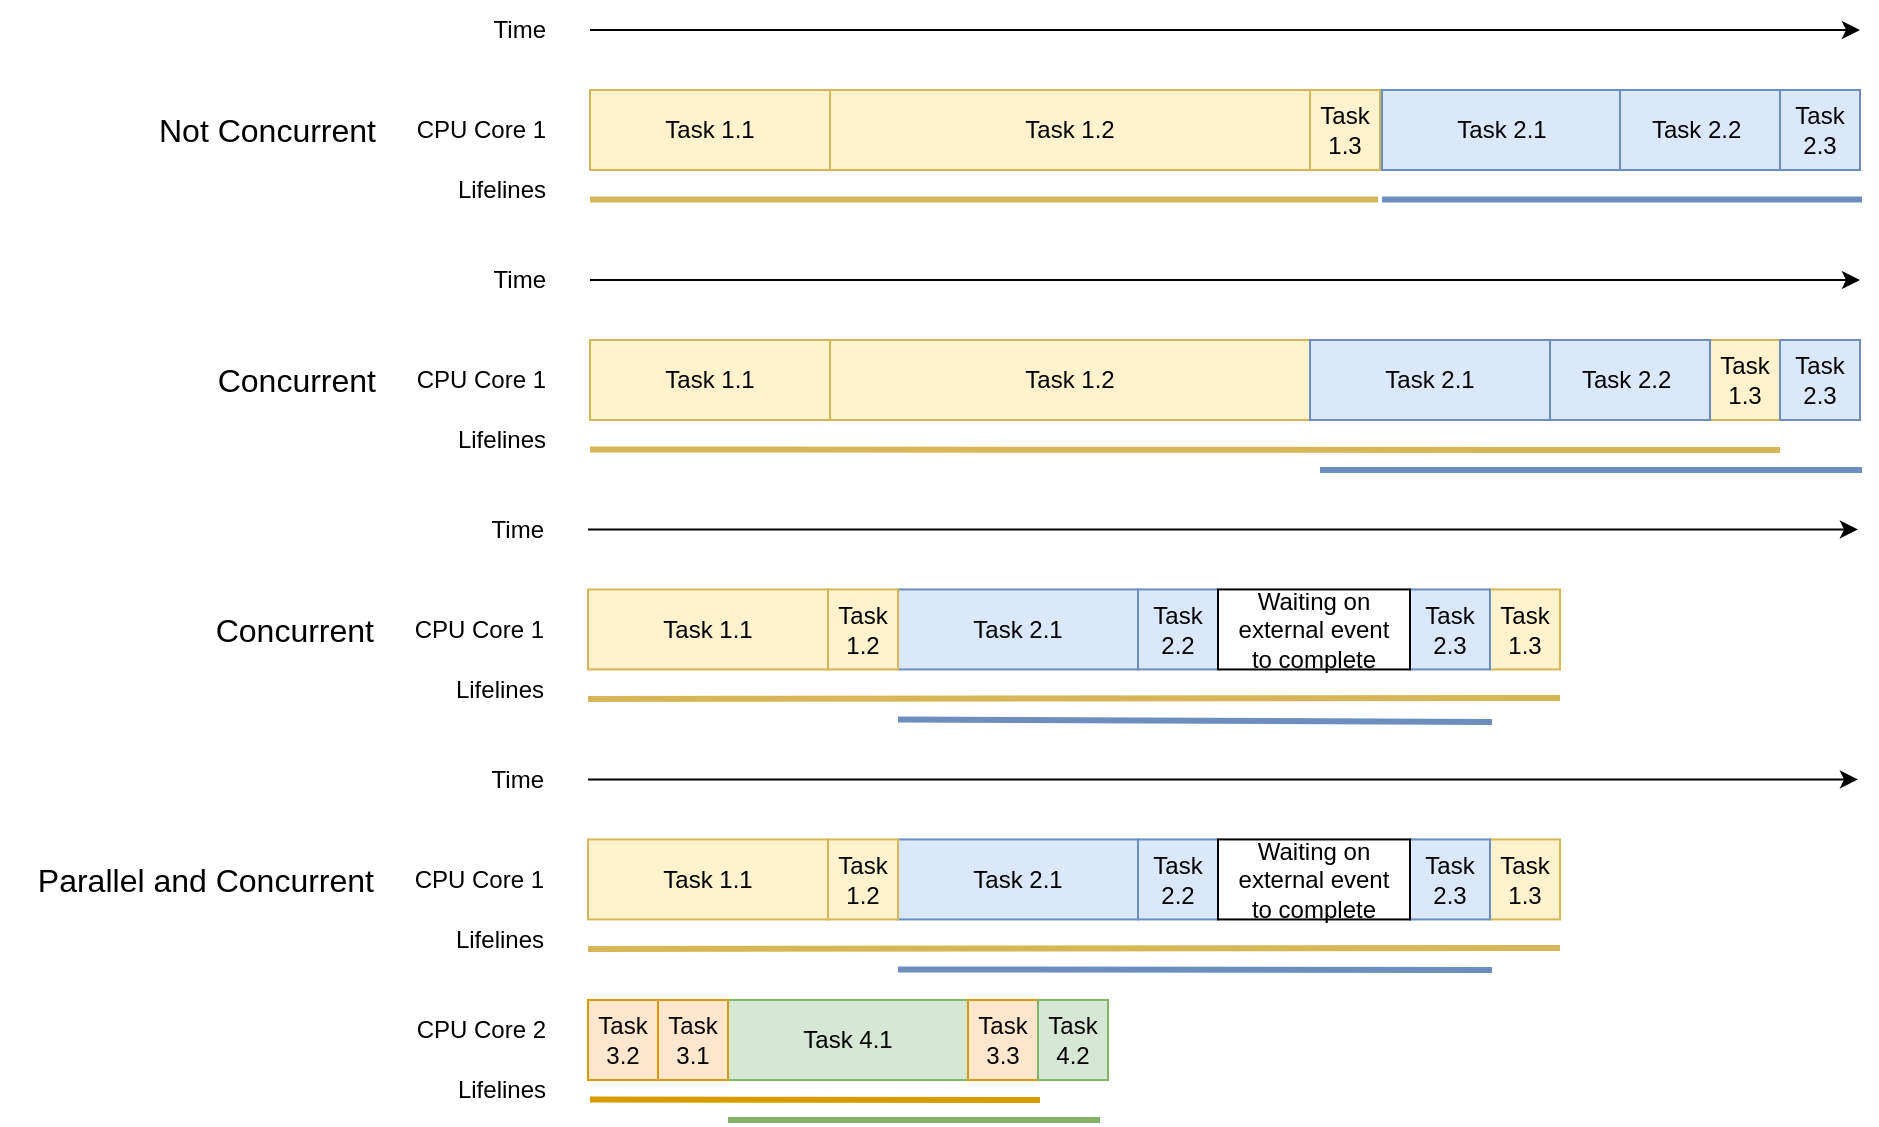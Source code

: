 <mxfile version="28.1.2">
  <diagram name="Page-1" id="Vi3fVRgGJA8oLxFjFOCm">
    <mxGraphModel dx="1818" dy="2052" grid="0" gridSize="10" guides="1" tooltips="1" connect="1" arrows="1" fold="1" page="0" pageScale="1" pageWidth="850" pageHeight="1100" math="0" shadow="0">
      <root>
        <mxCell id="0" />
        <mxCell id="1" parent="0" />
        <mxCell id="Q4ovm24aHvTZ16y9G4hr-1" value="CPU Core 1" style="text;html=1;align=right;verticalAlign=middle;whiteSpace=wrap;rounded=0;" vertex="1" parent="1">
          <mxGeometry x="-755" y="-1010" width="70" height="30" as="geometry" />
        </mxCell>
        <mxCell id="Q4ovm24aHvTZ16y9G4hr-2" value="Not Concurrent" style="text;html=1;align=right;verticalAlign=middle;whiteSpace=wrap;rounded=0;fontSize=16;" vertex="1" parent="1">
          <mxGeometry x="-890" y="-1010" width="120" height="30" as="geometry" />
        </mxCell>
        <mxCell id="Q4ovm24aHvTZ16y9G4hr-10" value="Lifelines" style="text;html=1;align=right;verticalAlign=middle;whiteSpace=wrap;rounded=0;" vertex="1" parent="1">
          <mxGeometry x="-745" y="-980" width="60" height="30" as="geometry" />
        </mxCell>
        <mxCell id="Q4ovm24aHvTZ16y9G4hr-11" value="Time" style="text;html=1;align=right;verticalAlign=middle;whiteSpace=wrap;rounded=0;rotation=0;" vertex="1" parent="1">
          <mxGeometry x="-745" y="-1060" width="60" height="30" as="geometry" />
        </mxCell>
        <mxCell id="Q4ovm24aHvTZ16y9G4hr-12" value="" style="endArrow=classic;html=1;rounded=0;" edge="1" parent="1">
          <mxGeometry width="50" height="50" relative="1" as="geometry">
            <mxPoint x="-665" y="-1045" as="sourcePoint" />
            <mxPoint x="-30" y="-1045" as="targetPoint" />
          </mxGeometry>
        </mxCell>
        <mxCell id="Q4ovm24aHvTZ16y9G4hr-235" value="Task 1.1" style="rounded=0;whiteSpace=wrap;html=1;fillColor=#fff2cc;strokeColor=#d6b656;rotation=0;" vertex="1" parent="1">
          <mxGeometry x="-665" y="-1015" width="120" height="40" as="geometry" />
        </mxCell>
        <mxCell id="Q4ovm24aHvTZ16y9G4hr-236" value="Task 1.2" style="rounded=0;whiteSpace=wrap;html=1;fillColor=#fff2cc;strokeColor=#d6b656;rotation=0;" vertex="1" parent="1">
          <mxGeometry x="-545" y="-1015" width="240" height="40" as="geometry" />
        </mxCell>
        <mxCell id="Q4ovm24aHvTZ16y9G4hr-237" value="Task 1.3" style="rounded=0;whiteSpace=wrap;html=1;fillColor=#fff2cc;strokeColor=#d6b656;rotation=0;" vertex="1" parent="1">
          <mxGeometry x="-305" y="-1015" width="35" height="40" as="geometry" />
        </mxCell>
        <mxCell id="Q4ovm24aHvTZ16y9G4hr-238" value="Task 2.1" style="rounded=0;whiteSpace=wrap;html=1;fillColor=#dae8fc;strokeColor=#6c8ebf;rotation=0;" vertex="1" parent="1">
          <mxGeometry x="-269" y="-1015" width="120" height="40" as="geometry" />
        </mxCell>
        <mxCell id="Q4ovm24aHvTZ16y9G4hr-239" value="Task 2.2&amp;nbsp;" style="rounded=0;whiteSpace=wrap;html=1;fillColor=#dae8fc;strokeColor=#6c8ebf;rotation=0;" vertex="1" parent="1">
          <mxGeometry x="-150" y="-1015" width="80" height="40" as="geometry" />
        </mxCell>
        <mxCell id="Q4ovm24aHvTZ16y9G4hr-240" value="Task 2.3" style="rounded=0;whiteSpace=wrap;html=1;fillColor=#dae8fc;strokeColor=#6c8ebf;" vertex="1" parent="1">
          <mxGeometry x="-70" y="-1015" width="40" height="40" as="geometry" />
        </mxCell>
        <mxCell id="Q4ovm24aHvTZ16y9G4hr-241" value="" style="endArrow=none;html=1;rounded=0;strokeWidth=3;fillColor=#fff2cc;strokeColor=#d6b656;" edge="1" parent="1">
          <mxGeometry width="50" height="50" relative="1" as="geometry">
            <mxPoint x="-271" y="-960.28" as="sourcePoint" />
            <mxPoint x="-665" y="-960.28" as="targetPoint" />
          </mxGeometry>
        </mxCell>
        <mxCell id="Q4ovm24aHvTZ16y9G4hr-243" value="" style="endArrow=none;html=1;rounded=0;strokeWidth=3;fillColor=#dae8fc;strokeColor=#6c8ebf;" edge="1" parent="1">
          <mxGeometry width="50" height="50" relative="1" as="geometry">
            <mxPoint x="-29" y="-960.28" as="sourcePoint" />
            <mxPoint x="-269" y="-960.28" as="targetPoint" />
          </mxGeometry>
        </mxCell>
        <mxCell id="Q4ovm24aHvTZ16y9G4hr-245" value="CPU Core 1" style="text;html=1;align=right;verticalAlign=middle;whiteSpace=wrap;rounded=0;" vertex="1" parent="1">
          <mxGeometry x="-755" y="-885" width="70" height="30" as="geometry" />
        </mxCell>
        <mxCell id="Q4ovm24aHvTZ16y9G4hr-246" value="Concurrent" style="text;html=1;align=right;verticalAlign=middle;whiteSpace=wrap;rounded=0;fontSize=16;" vertex="1" parent="1">
          <mxGeometry x="-890" y="-885" width="120" height="30" as="geometry" />
        </mxCell>
        <mxCell id="Q4ovm24aHvTZ16y9G4hr-247" value="Lifelines" style="text;html=1;align=right;verticalAlign=middle;whiteSpace=wrap;rounded=0;" vertex="1" parent="1">
          <mxGeometry x="-745" y="-855" width="60" height="30" as="geometry" />
        </mxCell>
        <mxCell id="Q4ovm24aHvTZ16y9G4hr-248" value="Time" style="text;html=1;align=right;verticalAlign=middle;whiteSpace=wrap;rounded=0;rotation=0;" vertex="1" parent="1">
          <mxGeometry x="-745" y="-935" width="60" height="30" as="geometry" />
        </mxCell>
        <mxCell id="Q4ovm24aHvTZ16y9G4hr-249" value="" style="endArrow=classic;html=1;rounded=0;" edge="1" parent="1">
          <mxGeometry width="50" height="50" relative="1" as="geometry">
            <mxPoint x="-665" y="-920" as="sourcePoint" />
            <mxPoint x="-30" y="-920" as="targetPoint" />
          </mxGeometry>
        </mxCell>
        <mxCell id="Q4ovm24aHvTZ16y9G4hr-250" value="Task 1.1" style="rounded=0;whiteSpace=wrap;html=1;fillColor=#fff2cc;strokeColor=#d6b656;rotation=0;" vertex="1" parent="1">
          <mxGeometry x="-665" y="-890" width="120" height="40" as="geometry" />
        </mxCell>
        <mxCell id="Q4ovm24aHvTZ16y9G4hr-251" value="Task 1.2" style="rounded=0;whiteSpace=wrap;html=1;fillColor=#fff2cc;strokeColor=#d6b656;rotation=0;" vertex="1" parent="1">
          <mxGeometry x="-545" y="-890" width="240" height="40" as="geometry" />
        </mxCell>
        <mxCell id="Q4ovm24aHvTZ16y9G4hr-252" value="Task 1.3" style="rounded=0;whiteSpace=wrap;html=1;fillColor=#fff2cc;strokeColor=#d6b656;rotation=0;" vertex="1" parent="1">
          <mxGeometry x="-105" y="-890" width="35" height="40" as="geometry" />
        </mxCell>
        <mxCell id="Q4ovm24aHvTZ16y9G4hr-253" value="Task 2.1" style="rounded=0;whiteSpace=wrap;html=1;fillColor=#dae8fc;strokeColor=#6c8ebf;rotation=0;" vertex="1" parent="1">
          <mxGeometry x="-305" y="-890" width="120" height="40" as="geometry" />
        </mxCell>
        <mxCell id="Q4ovm24aHvTZ16y9G4hr-254" value="Task 2.2&amp;nbsp;" style="rounded=0;whiteSpace=wrap;html=1;fillColor=#dae8fc;strokeColor=#6c8ebf;rotation=0;" vertex="1" parent="1">
          <mxGeometry x="-185" y="-890" width="80" height="40" as="geometry" />
        </mxCell>
        <mxCell id="Q4ovm24aHvTZ16y9G4hr-255" value="Task 2.3" style="rounded=0;whiteSpace=wrap;html=1;fillColor=#dae8fc;strokeColor=#6c8ebf;" vertex="1" parent="1">
          <mxGeometry x="-70" y="-890" width="40" height="40" as="geometry" />
        </mxCell>
        <mxCell id="Q4ovm24aHvTZ16y9G4hr-256" value="" style="endArrow=none;html=1;rounded=0;strokeWidth=3;fillColor=#fff2cc;strokeColor=#d6b656;" edge="1" parent="1">
          <mxGeometry width="50" height="50" relative="1" as="geometry">
            <mxPoint x="-70" y="-835" as="sourcePoint" />
            <mxPoint x="-665" y="-835.28" as="targetPoint" />
          </mxGeometry>
        </mxCell>
        <mxCell id="Q4ovm24aHvTZ16y9G4hr-257" value="" style="endArrow=none;html=1;rounded=0;strokeWidth=3;fillColor=#dae8fc;strokeColor=#6c8ebf;" edge="1" parent="1">
          <mxGeometry width="50" height="50" relative="1" as="geometry">
            <mxPoint x="-29" y="-825" as="sourcePoint" />
            <mxPoint x="-300" y="-825" as="targetPoint" />
          </mxGeometry>
        </mxCell>
        <mxCell id="Q4ovm24aHvTZ16y9G4hr-258" value="CPU Core 1" style="text;html=1;align=right;verticalAlign=middle;whiteSpace=wrap;rounded=0;" vertex="1" parent="1">
          <mxGeometry x="-756" y="-760.28" width="70" height="30" as="geometry" />
        </mxCell>
        <mxCell id="Q4ovm24aHvTZ16y9G4hr-259" value="Concurrent" style="text;html=1;align=right;verticalAlign=middle;whiteSpace=wrap;rounded=0;fontSize=16;" vertex="1" parent="1">
          <mxGeometry x="-891" y="-760.28" width="120" height="30" as="geometry" />
        </mxCell>
        <mxCell id="Q4ovm24aHvTZ16y9G4hr-260" value="Lifelines" style="text;html=1;align=right;verticalAlign=middle;whiteSpace=wrap;rounded=0;" vertex="1" parent="1">
          <mxGeometry x="-746" y="-730.28" width="60" height="30" as="geometry" />
        </mxCell>
        <mxCell id="Q4ovm24aHvTZ16y9G4hr-261" value="Time" style="text;html=1;align=right;verticalAlign=middle;whiteSpace=wrap;rounded=0;rotation=0;" vertex="1" parent="1">
          <mxGeometry x="-746" y="-810.28" width="60" height="30" as="geometry" />
        </mxCell>
        <mxCell id="Q4ovm24aHvTZ16y9G4hr-262" value="" style="endArrow=classic;html=1;rounded=0;" edge="1" parent="1">
          <mxGeometry width="50" height="50" relative="1" as="geometry">
            <mxPoint x="-666" y="-795.28" as="sourcePoint" />
            <mxPoint x="-31" y="-795.28" as="targetPoint" />
          </mxGeometry>
        </mxCell>
        <mxCell id="Q4ovm24aHvTZ16y9G4hr-263" value="Task 1.1" style="rounded=0;whiteSpace=wrap;html=1;fillColor=#fff2cc;strokeColor=#d6b656;rotation=0;" vertex="1" parent="1">
          <mxGeometry x="-666" y="-765.28" width="120" height="40" as="geometry" />
        </mxCell>
        <mxCell id="Q4ovm24aHvTZ16y9G4hr-265" value="Task 1.3" style="rounded=0;whiteSpace=wrap;html=1;fillColor=#fff2cc;strokeColor=#d6b656;rotation=0;" vertex="1" parent="1">
          <mxGeometry x="-215" y="-765.28" width="35" height="40" as="geometry" />
        </mxCell>
        <mxCell id="Q4ovm24aHvTZ16y9G4hr-266" value="Task 2.1" style="rounded=0;whiteSpace=wrap;html=1;fillColor=#dae8fc;strokeColor=#6c8ebf;rotation=0;" vertex="1" parent="1">
          <mxGeometry x="-511" y="-765.28" width="120" height="40" as="geometry" />
        </mxCell>
        <mxCell id="Q4ovm24aHvTZ16y9G4hr-268" value="Task 2.3" style="rounded=0;whiteSpace=wrap;html=1;fillColor=#dae8fc;strokeColor=#6c8ebf;" vertex="1" parent="1">
          <mxGeometry x="-255" y="-765.28" width="40" height="40" as="geometry" />
        </mxCell>
        <mxCell id="Q4ovm24aHvTZ16y9G4hr-269" value="" style="endArrow=none;html=1;rounded=0;strokeWidth=3;fillColor=#fff2cc;strokeColor=#d6b656;" edge="1" parent="1">
          <mxGeometry width="50" height="50" relative="1" as="geometry">
            <mxPoint x="-180" y="-711" as="sourcePoint" />
            <mxPoint x="-666" y="-710.56" as="targetPoint" />
          </mxGeometry>
        </mxCell>
        <mxCell id="Q4ovm24aHvTZ16y9G4hr-270" value="" style="endArrow=none;html=1;rounded=0;strokeWidth=3;fillColor=#dae8fc;strokeColor=#6c8ebf;" edge="1" parent="1">
          <mxGeometry width="50" height="50" relative="1" as="geometry">
            <mxPoint x="-214" y="-699" as="sourcePoint" />
            <mxPoint x="-511" y="-700.28" as="targetPoint" />
          </mxGeometry>
        </mxCell>
        <mxCell id="Q4ovm24aHvTZ16y9G4hr-297" value="Task 1.2" style="rounded=0;whiteSpace=wrap;html=1;fillColor=#fff2cc;strokeColor=#d6b656;rotation=0;" vertex="1" parent="1">
          <mxGeometry x="-546" y="-765.28" width="35" height="40" as="geometry" />
        </mxCell>
        <mxCell id="Q4ovm24aHvTZ16y9G4hr-298" value="Task 2.2" style="rounded=0;whiteSpace=wrap;html=1;fillColor=#dae8fc;strokeColor=#6c8ebf;" vertex="1" parent="1">
          <mxGeometry x="-391" y="-765.28" width="40" height="40" as="geometry" />
        </mxCell>
        <mxCell id="Q4ovm24aHvTZ16y9G4hr-301" value="&lt;div&gt;Waiting on external event&lt;/div&gt;&lt;div&gt;to complete&lt;/div&gt;" style="rounded=0;whiteSpace=wrap;html=1;rotation=0;" vertex="1" parent="1">
          <mxGeometry x="-351" y="-765.28" width="96" height="40" as="geometry" />
        </mxCell>
        <mxCell id="Q4ovm24aHvTZ16y9G4hr-326" value="CPU Core 1" style="text;html=1;align=right;verticalAlign=middle;whiteSpace=wrap;rounded=0;" vertex="1" parent="1">
          <mxGeometry x="-756" y="-635.28" width="70" height="30" as="geometry" />
        </mxCell>
        <mxCell id="Q4ovm24aHvTZ16y9G4hr-327" value="Parallel and Concurrent" style="text;html=1;align=right;verticalAlign=middle;whiteSpace=wrap;rounded=0;fontSize=16;" vertex="1" parent="1">
          <mxGeometry x="-960" y="-635.28" width="189" height="30" as="geometry" />
        </mxCell>
        <mxCell id="Q4ovm24aHvTZ16y9G4hr-328" value="Lifelines" style="text;html=1;align=right;verticalAlign=middle;whiteSpace=wrap;rounded=0;" vertex="1" parent="1">
          <mxGeometry x="-746" y="-605.28" width="60" height="30" as="geometry" />
        </mxCell>
        <mxCell id="Q4ovm24aHvTZ16y9G4hr-329" value="Time" style="text;html=1;align=right;verticalAlign=middle;whiteSpace=wrap;rounded=0;rotation=0;" vertex="1" parent="1">
          <mxGeometry x="-746" y="-685.28" width="60" height="30" as="geometry" />
        </mxCell>
        <mxCell id="Q4ovm24aHvTZ16y9G4hr-330" value="" style="endArrow=classic;html=1;rounded=0;" edge="1" parent="1">
          <mxGeometry width="50" height="50" relative="1" as="geometry">
            <mxPoint x="-666" y="-670.28" as="sourcePoint" />
            <mxPoint x="-31" y="-670.28" as="targetPoint" />
          </mxGeometry>
        </mxCell>
        <mxCell id="Q4ovm24aHvTZ16y9G4hr-331" value="Task 1.1" style="rounded=0;whiteSpace=wrap;html=1;fillColor=#fff2cc;strokeColor=#d6b656;rotation=0;" vertex="1" parent="1">
          <mxGeometry x="-666" y="-640.28" width="120" height="40" as="geometry" />
        </mxCell>
        <mxCell id="Q4ovm24aHvTZ16y9G4hr-332" value="Task 1.3" style="rounded=0;whiteSpace=wrap;html=1;fillColor=#fff2cc;strokeColor=#d6b656;rotation=0;" vertex="1" parent="1">
          <mxGeometry x="-215" y="-640.28" width="35" height="40" as="geometry" />
        </mxCell>
        <mxCell id="Q4ovm24aHvTZ16y9G4hr-333" value="Task 2.1" style="rounded=0;whiteSpace=wrap;html=1;fillColor=#dae8fc;strokeColor=#6c8ebf;rotation=0;" vertex="1" parent="1">
          <mxGeometry x="-511" y="-640.28" width="120" height="40" as="geometry" />
        </mxCell>
        <mxCell id="Q4ovm24aHvTZ16y9G4hr-334" value="Task 2.3" style="rounded=0;whiteSpace=wrap;html=1;fillColor=#dae8fc;strokeColor=#6c8ebf;" vertex="1" parent="1">
          <mxGeometry x="-255" y="-640.28" width="40" height="40" as="geometry" />
        </mxCell>
        <mxCell id="Q4ovm24aHvTZ16y9G4hr-335" value="" style="endArrow=none;html=1;rounded=0;strokeWidth=3;fillColor=#fff2cc;strokeColor=#d6b656;" edge="1" parent="1">
          <mxGeometry width="50" height="50" relative="1" as="geometry">
            <mxPoint x="-180" y="-586" as="sourcePoint" />
            <mxPoint x="-666" y="-585.56" as="targetPoint" />
          </mxGeometry>
        </mxCell>
        <mxCell id="Q4ovm24aHvTZ16y9G4hr-336" value="" style="endArrow=none;html=1;rounded=0;strokeWidth=3;fillColor=#dae8fc;strokeColor=#6c8ebf;" edge="1" parent="1">
          <mxGeometry width="50" height="50" relative="1" as="geometry">
            <mxPoint x="-214" y="-575" as="sourcePoint" />
            <mxPoint x="-511" y="-575.28" as="targetPoint" />
          </mxGeometry>
        </mxCell>
        <mxCell id="Q4ovm24aHvTZ16y9G4hr-337" value="Task 1.2" style="rounded=0;whiteSpace=wrap;html=1;fillColor=#fff2cc;strokeColor=#d6b656;rotation=0;" vertex="1" parent="1">
          <mxGeometry x="-546" y="-640.28" width="35" height="40" as="geometry" />
        </mxCell>
        <mxCell id="Q4ovm24aHvTZ16y9G4hr-338" value="Task 2.2" style="rounded=0;whiteSpace=wrap;html=1;fillColor=#dae8fc;strokeColor=#6c8ebf;" vertex="1" parent="1">
          <mxGeometry x="-391" y="-640.28" width="40" height="40" as="geometry" />
        </mxCell>
        <mxCell id="Q4ovm24aHvTZ16y9G4hr-339" value="&lt;div&gt;Waiting on external event&lt;/div&gt;&lt;div&gt;to complete&lt;/div&gt;" style="rounded=0;whiteSpace=wrap;html=1;rotation=0;" vertex="1" parent="1">
          <mxGeometry x="-351" y="-640.28" width="96" height="40" as="geometry" />
        </mxCell>
        <mxCell id="Q4ovm24aHvTZ16y9G4hr-343" value="Task 4.1" style="rounded=0;whiteSpace=wrap;html=1;fillColor=#d5e8d4;strokeColor=#82b366;rotation=0;" vertex="1" parent="1">
          <mxGeometry x="-596" y="-560" width="120" height="40" as="geometry" />
        </mxCell>
        <mxCell id="Q4ovm24aHvTZ16y9G4hr-345" value="Task 3.2" style="rounded=0;whiteSpace=wrap;html=1;fillColor=#ffe6cc;strokeColor=#d79b00;rotation=0;" vertex="1" parent="1">
          <mxGeometry x="-666" y="-560" width="35" height="40" as="geometry" />
        </mxCell>
        <mxCell id="Q4ovm24aHvTZ16y9G4hr-346" value="Task 3.1" style="rounded=0;whiteSpace=wrap;html=1;fillColor=#ffe6cc;strokeColor=#d79b00;rotation=0;" vertex="1" parent="1">
          <mxGeometry x="-631" y="-560" width="35" height="40" as="geometry" />
        </mxCell>
        <mxCell id="Q4ovm24aHvTZ16y9G4hr-347" value="Task 3.3" style="rounded=0;whiteSpace=wrap;html=1;fillColor=#ffe6cc;strokeColor=#d79b00;rotation=0;" vertex="1" parent="1">
          <mxGeometry x="-476" y="-560" width="35" height="40" as="geometry" />
        </mxCell>
        <mxCell id="Q4ovm24aHvTZ16y9G4hr-348" value="Task 4.2" style="rounded=0;whiteSpace=wrap;html=1;fillColor=#d5e8d4;strokeColor=#82b366;rotation=0;" vertex="1" parent="1">
          <mxGeometry x="-441" y="-560" width="35" height="40" as="geometry" />
        </mxCell>
        <mxCell id="Q4ovm24aHvTZ16y9G4hr-352" value="CPU Core 2" style="text;html=1;align=right;verticalAlign=middle;whiteSpace=wrap;rounded=0;" vertex="1" parent="1">
          <mxGeometry x="-755" y="-560" width="70" height="30" as="geometry" />
        </mxCell>
        <mxCell id="Q4ovm24aHvTZ16y9G4hr-353" value="Lifelines" style="text;html=1;align=right;verticalAlign=middle;whiteSpace=wrap;rounded=0;" vertex="1" parent="1">
          <mxGeometry x="-745" y="-530" width="60" height="30" as="geometry" />
        </mxCell>
        <mxCell id="Q4ovm24aHvTZ16y9G4hr-354" value="" style="endArrow=none;html=1;rounded=0;strokeWidth=3;fillColor=#ffe6cc;strokeColor=#d79b00;" edge="1" parent="1">
          <mxGeometry width="50" height="50" relative="1" as="geometry">
            <mxPoint x="-440" y="-510" as="sourcePoint" />
            <mxPoint x="-665" y="-510.28" as="targetPoint" />
          </mxGeometry>
        </mxCell>
        <mxCell id="Q4ovm24aHvTZ16y9G4hr-355" value="" style="endArrow=none;html=1;rounded=0;strokeWidth=3;fillColor=#d5e8d4;strokeColor=#82b366;" edge="1" parent="1">
          <mxGeometry width="50" height="50" relative="1" as="geometry">
            <mxPoint x="-410" y="-500" as="sourcePoint" />
            <mxPoint x="-596" y="-500" as="targetPoint" />
          </mxGeometry>
        </mxCell>
      </root>
    </mxGraphModel>
  </diagram>
</mxfile>
